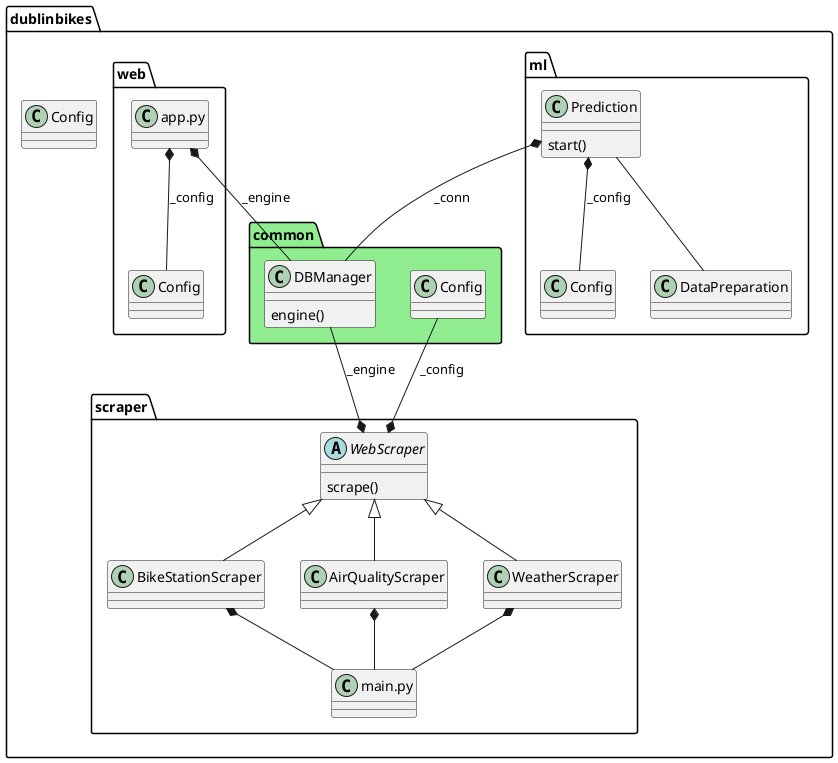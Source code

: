 @startuml
'https://plantuml.com/class-diagram

package dublinbikes {
    package common #lightgreen {
        class Config
        class DBManager {
            engine()
        }
    }

    package scraper {
        abstract class WebScraper {
            scrape()
        }
        WebScraper *-- Config: _config
        DBManager --* WebScraper: _engine
        WebScraper <|-- BikeStationScraper
        WebScraper <|-- AirQualityScraper
        WebScraper <|-- WeatherScraper
        class main as "main.py"
        BikeStationScraper *-- main
        AirQualityScraper *-- main
        WeatherScraper *-- main
    }
    class Config

    package ml {
        class Prediction {
            start()
        }
        Prediction *-- Config: _config
        Prediction *-- DBManager: _conn
        class DataPreparation
        Prediction -- DataPreparation
    }

    package web {
        class app as "app.py"
        app *-- Config: _config
        app *-- DBManager: _engine
    }
}
@enduml